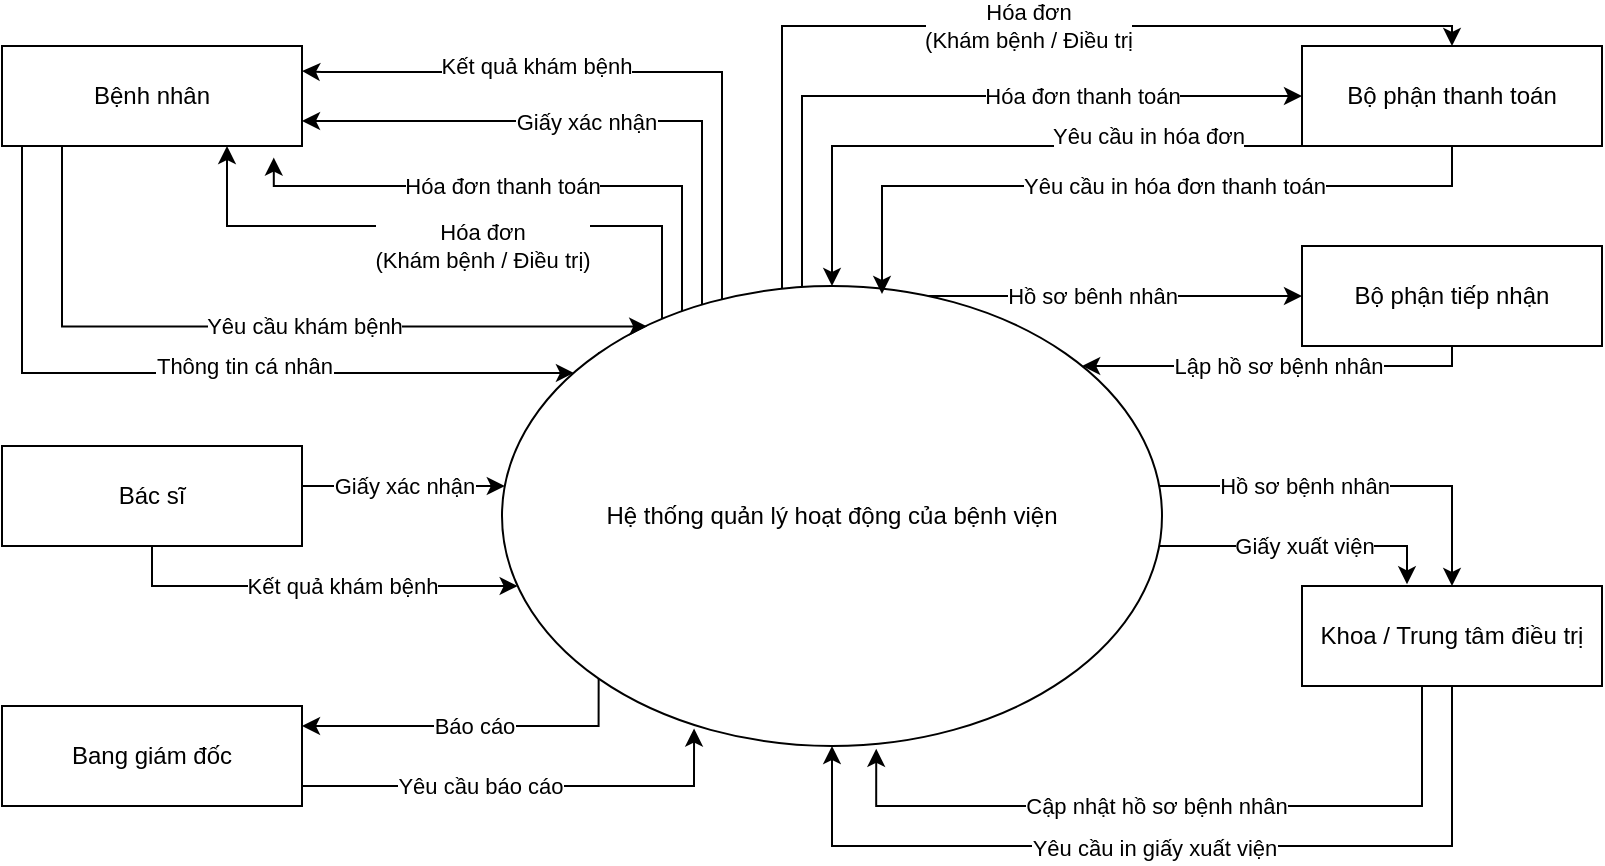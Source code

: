 <mxfile version="13.10.0" type="github">
  <diagram id="k-7xNU-espPo4Ksh-QaM" name="Page-1">
    <mxGraphModel dx="1019" dy="519" grid="1" gridSize="10" guides="1" tooltips="1" connect="1" arrows="1" fold="1" page="1" pageScale="1" pageWidth="850" pageHeight="1100" math="0" shadow="0">
      <root>
        <mxCell id="0" />
        <mxCell id="1" parent="0" />
        <mxCell id="sFPE856OXv_a4uUiH00u-5" style="edgeStyle=orthogonalEdgeStyle;rounded=0;orthogonalLoop=1;jettySize=auto;html=1;exitX=0;exitY=0;exitDx=0;exitDy=0;entryX=1;entryY=0.25;entryDx=0;entryDy=0;" parent="1" source="sFPE856OXv_a4uUiH00u-1" target="sFPE856OXv_a4uUiH00u-2" edge="1">
          <mxGeometry relative="1" as="geometry">
            <Array as="points">
              <mxPoint x="380" y="194" />
              <mxPoint x="380" y="53" />
              <mxPoint x="180" y="53" />
            </Array>
            <mxPoint x="180" y="30" as="targetPoint" />
          </mxGeometry>
        </mxCell>
        <mxCell id="sFPE856OXv_a4uUiH00u-6" value="Kết quả khám bệnh" style="edgeLabel;html=1;align=center;verticalAlign=middle;resizable=0;points=[];" parent="sFPE856OXv_a4uUiH00u-5" vertex="1" connectable="0">
          <mxGeometry x="0.17" y="1" relative="1" as="geometry">
            <mxPoint x="-54.37" y="-4" as="offset" />
          </mxGeometry>
        </mxCell>
        <mxCell id="sFPE856OXv_a4uUiH00u-19" style="edgeStyle=orthogonalEdgeStyle;rounded=0;orthogonalLoop=1;jettySize=auto;html=1;" parent="1" source="sFPE856OXv_a4uUiH00u-1" target="sFPE856OXv_a4uUiH00u-16" edge="1">
          <mxGeometry relative="1" as="geometry">
            <Array as="points">
              <mxPoint x="410" y="30" />
              <mxPoint x="745" y="30" />
            </Array>
          </mxGeometry>
        </mxCell>
        <mxCell id="sFPE856OXv_a4uUiH00u-20" value="Hóa đơn&lt;br&gt;(Khám bệnh / Điều trị" style="edgeLabel;html=1;align=center;verticalAlign=middle;resizable=0;points=[];" parent="sFPE856OXv_a4uUiH00u-19" vertex="1" connectable="0">
          <mxGeometry x="0.204" relative="1" as="geometry">
            <mxPoint x="-32.67" as="offset" />
          </mxGeometry>
        </mxCell>
        <mxCell id="sFPE856OXv_a4uUiH00u-28" style="edgeStyle=orthogonalEdgeStyle;rounded=0;orthogonalLoop=1;jettySize=auto;html=1;" parent="1" source="sFPE856OXv_a4uUiH00u-1" target="sFPE856OXv_a4uUiH00u-23" edge="1">
          <mxGeometry relative="1" as="geometry">
            <Array as="points">
              <mxPoint x="745" y="260" />
            </Array>
          </mxGeometry>
        </mxCell>
        <mxCell id="sFPE856OXv_a4uUiH00u-29" value="Hồ sơ bệnh nhân" style="edgeLabel;html=1;align=center;verticalAlign=middle;resizable=0;points=[];" parent="sFPE856OXv_a4uUiH00u-28" vertex="1" connectable="0">
          <mxGeometry x="0.062" y="-1" relative="1" as="geometry">
            <mxPoint x="-32.59" y="-1.0" as="offset" />
          </mxGeometry>
        </mxCell>
        <mxCell id="dA-d5hdOSbnPZ9TldgSD-1" value="Hóa đơn thanh toán" style="edgeStyle=orthogonalEdgeStyle;rounded=0;orthogonalLoop=1;jettySize=auto;html=1;exitX=0;exitY=0;exitDx=0;exitDy=0;entryX=0.906;entryY=1.116;entryDx=0;entryDy=0;entryPerimeter=0;" edge="1" parent="1" source="sFPE856OXv_a4uUiH00u-1" target="sFPE856OXv_a4uUiH00u-2">
          <mxGeometry x="0.253" relative="1" as="geometry">
            <Array as="points">
              <mxPoint x="360" y="194" />
              <mxPoint x="360" y="110" />
              <mxPoint x="156" y="110" />
            </Array>
            <mxPoint as="offset" />
          </mxGeometry>
        </mxCell>
        <mxCell id="dA-d5hdOSbnPZ9TldgSD-4" value="Báo cáo" style="edgeStyle=orthogonalEdgeStyle;rounded=0;orthogonalLoop=1;jettySize=auto;html=1;exitX=0;exitY=1;exitDx=0;exitDy=0;" edge="1" parent="1" source="sFPE856OXv_a4uUiH00u-1">
          <mxGeometry relative="1" as="geometry">
            <mxPoint x="170" y="380" as="targetPoint" />
            <Array as="points">
              <mxPoint x="318" y="380" />
              <mxPoint x="170" y="380" />
            </Array>
          </mxGeometry>
        </mxCell>
        <mxCell id="dA-d5hdOSbnPZ9TldgSD-5" style="edgeStyle=orthogonalEdgeStyle;rounded=0;orthogonalLoop=1;jettySize=auto;html=1;exitX=0;exitY=0;exitDx=0;exitDy=0;entryX=1;entryY=0.75;entryDx=0;entryDy=0;" edge="1" parent="1" source="sFPE856OXv_a4uUiH00u-1" target="sFPE856OXv_a4uUiH00u-2">
          <mxGeometry relative="1" as="geometry">
            <mxPoint x="210" y="90" as="targetPoint" />
            <Array as="points">
              <mxPoint x="370" y="194" />
              <mxPoint x="370" y="78" />
            </Array>
          </mxGeometry>
        </mxCell>
        <mxCell id="dA-d5hdOSbnPZ9TldgSD-6" value="Giấy xác nhận" style="edgeLabel;html=1;align=center;verticalAlign=middle;resizable=0;points=[];" vertex="1" connectable="0" parent="dA-d5hdOSbnPZ9TldgSD-5">
          <mxGeometry x="0.232" y="2" relative="1" as="geometry">
            <mxPoint y="-2" as="offset" />
          </mxGeometry>
        </mxCell>
        <mxCell id="dA-d5hdOSbnPZ9TldgSD-12" style="edgeStyle=orthogonalEdgeStyle;rounded=0;orthogonalLoop=1;jettySize=auto;html=1;entryX=0;entryY=0.5;entryDx=0;entryDy=0;" edge="1" parent="1" source="sFPE856OXv_a4uUiH00u-1" target="dA-d5hdOSbnPZ9TldgSD-8">
          <mxGeometry relative="1" as="geometry">
            <Array as="points">
              <mxPoint x="500" y="165" />
              <mxPoint x="500" y="165" />
            </Array>
          </mxGeometry>
        </mxCell>
        <mxCell id="dA-d5hdOSbnPZ9TldgSD-13" value="Hồ sơ bênh nhân" style="edgeLabel;html=1;align=center;verticalAlign=middle;resizable=0;points=[];" vertex="1" connectable="0" parent="dA-d5hdOSbnPZ9TldgSD-12">
          <mxGeometry x="-0.319" y="-2" relative="1" as="geometry">
            <mxPoint x="18.32" y="-2.29" as="offset" />
          </mxGeometry>
        </mxCell>
        <mxCell id="dA-d5hdOSbnPZ9TldgSD-21" value="Hóa đơn&lt;br&gt;(Khám bệnh / Điều trị)" style="edgeStyle=orthogonalEdgeStyle;rounded=0;orthogonalLoop=1;jettySize=auto;html=1;exitX=0;exitY=0;exitDx=0;exitDy=0;entryX=0.75;entryY=1;entryDx=0;entryDy=0;" edge="1" parent="1" source="sFPE856OXv_a4uUiH00u-1" target="sFPE856OXv_a4uUiH00u-2">
          <mxGeometry x="0.051" y="10" relative="1" as="geometry">
            <Array as="points">
              <mxPoint x="350" y="194" />
              <mxPoint x="350" y="130" />
              <mxPoint x="133" y="130" />
            </Array>
            <mxPoint as="offset" />
          </mxGeometry>
        </mxCell>
        <mxCell id="dA-d5hdOSbnPZ9TldgSD-23" value="Hóa đơn thanh toán" style="edgeStyle=orthogonalEdgeStyle;rounded=0;orthogonalLoop=1;jettySize=auto;html=1;entryX=0;entryY=0.5;entryDx=0;entryDy=0;" edge="1" parent="1" source="sFPE856OXv_a4uUiH00u-1" target="sFPE856OXv_a4uUiH00u-16">
          <mxGeometry x="0.363" relative="1" as="geometry">
            <Array as="points">
              <mxPoint x="420" y="65" />
            </Array>
            <mxPoint as="offset" />
          </mxGeometry>
        </mxCell>
        <mxCell id="dA-d5hdOSbnPZ9TldgSD-24" style="edgeStyle=orthogonalEdgeStyle;rounded=0;orthogonalLoop=1;jettySize=auto;html=1;entryX=0.35;entryY=-0.017;entryDx=0;entryDy=0;entryPerimeter=0;" edge="1" parent="1" source="sFPE856OXv_a4uUiH00u-1" target="sFPE856OXv_a4uUiH00u-23">
          <mxGeometry relative="1" as="geometry">
            <Array as="points">
              <mxPoint x="723" y="290" />
            </Array>
          </mxGeometry>
        </mxCell>
        <mxCell id="dA-d5hdOSbnPZ9TldgSD-25" value="Giấy xuất viện" style="edgeLabel;html=1;align=center;verticalAlign=middle;resizable=0;points=[];" vertex="1" connectable="0" parent="dA-d5hdOSbnPZ9TldgSD-24">
          <mxGeometry x="-0.421" y="3" relative="1" as="geometry">
            <mxPoint x="30.41" y="3" as="offset" />
          </mxGeometry>
        </mxCell>
        <mxCell id="sFPE856OXv_a4uUiH00u-1" value="Hệ thống quản lý hoạt động của bệnh viện" style="ellipse;whiteSpace=wrap;html=1;" parent="1" vertex="1">
          <mxGeometry x="270" y="160" width="330" height="230" as="geometry" />
        </mxCell>
        <mxCell id="sFPE856OXv_a4uUiH00u-3" style="edgeStyle=orthogonalEdgeStyle;rounded=0;orthogonalLoop=1;jettySize=auto;html=1;exitX=1;exitY=0.5;exitDx=0;exitDy=0;entryX=0.22;entryY=0.088;entryDx=0;entryDy=0;entryPerimeter=0;" parent="1" source="sFPE856OXv_a4uUiH00u-2" target="sFPE856OXv_a4uUiH00u-1" edge="1">
          <mxGeometry relative="1" as="geometry">
            <Array as="points">
              <mxPoint x="50" y="65" />
              <mxPoint x="50" y="180" />
            </Array>
          </mxGeometry>
        </mxCell>
        <mxCell id="sFPE856OXv_a4uUiH00u-4" value="Yêu cầu khám bệnh" style="edgeLabel;html=1;align=center;verticalAlign=middle;resizable=0;points=[];" parent="sFPE856OXv_a4uUiH00u-3" vertex="1" connectable="0">
          <mxGeometry x="-0.093" relative="1" as="geometry">
            <mxPoint x="116.2" y="-0.2" as="offset" />
          </mxGeometry>
        </mxCell>
        <mxCell id="Uu3cXSWZ-y38XWh_DN3V-1" style="edgeStyle=orthogonalEdgeStyle;rounded=0;orthogonalLoop=1;jettySize=auto;html=1;entryX=0.109;entryY=0.189;entryDx=0;entryDy=0;entryPerimeter=0;" parent="1" source="sFPE856OXv_a4uUiH00u-2" target="sFPE856OXv_a4uUiH00u-1" edge="1">
          <mxGeometry relative="1" as="geometry">
            <Array as="points">
              <mxPoint x="30" y="204" />
            </Array>
          </mxGeometry>
        </mxCell>
        <mxCell id="Uu3cXSWZ-y38XWh_DN3V-2" value="Thông tin cá nhân" style="edgeLabel;html=1;align=center;verticalAlign=middle;resizable=0;points=[];" parent="Uu3cXSWZ-y38XWh_DN3V-1" vertex="1" connectable="0">
          <mxGeometry x="-0.372" y="-3" relative="1" as="geometry">
            <mxPoint x="101.5" y="-6.5" as="offset" />
          </mxGeometry>
        </mxCell>
        <mxCell id="sFPE856OXv_a4uUiH00u-2" value="Bệnh nhân" style="rounded=0;whiteSpace=wrap;html=1;" parent="1" vertex="1">
          <mxGeometry x="20" y="40" width="150" height="50" as="geometry" />
        </mxCell>
        <mxCell id="sFPE856OXv_a4uUiH00u-12" style="edgeStyle=orthogonalEdgeStyle;rounded=0;orthogonalLoop=1;jettySize=auto;html=1;exitX=1;exitY=0.5;exitDx=0;exitDy=0;entryX=0.291;entryY=0.962;entryDx=0;entryDy=0;entryPerimeter=0;" parent="1" source="sFPE856OXv_a4uUiH00u-11" target="sFPE856OXv_a4uUiH00u-1" edge="1">
          <mxGeometry relative="1" as="geometry">
            <Array as="points">
              <mxPoint x="160" y="395" />
              <mxPoint x="160" y="410" />
              <mxPoint x="366" y="410" />
            </Array>
          </mxGeometry>
        </mxCell>
        <mxCell id="sFPE856OXv_a4uUiH00u-13" value="Yêu cầu báo cáo" style="edgeLabel;html=1;align=center;verticalAlign=middle;resizable=0;points=[];" parent="sFPE856OXv_a4uUiH00u-12" vertex="1" connectable="0">
          <mxGeometry x="0.092" y="-2" relative="1" as="geometry">
            <mxPoint x="-18" y="-2" as="offset" />
          </mxGeometry>
        </mxCell>
        <mxCell id="sFPE856OXv_a4uUiH00u-11" value="Bang giám đốc" style="rounded=0;whiteSpace=wrap;html=1;" parent="1" vertex="1">
          <mxGeometry x="20" y="370" width="150" height="50" as="geometry" />
        </mxCell>
        <mxCell id="5ua0dnNYADf5xawv8Tkk-1" style="edgeStyle=orthogonalEdgeStyle;rounded=0;orthogonalLoop=1;jettySize=auto;html=1;exitX=0.75;exitY=1;exitDx=0;exitDy=0;" parent="1" source="sFPE856OXv_a4uUiH00u-16" target="sFPE856OXv_a4uUiH00u-1" edge="1">
          <mxGeometry relative="1" as="geometry">
            <mxPoint x="420" y="130" as="targetPoint" />
            <Array as="points">
              <mxPoint x="435" y="90" />
            </Array>
          </mxGeometry>
        </mxCell>
        <mxCell id="5ua0dnNYADf5xawv8Tkk-2" value="Yêu cầu in hóa đơn" style="edgeLabel;html=1;align=center;verticalAlign=middle;resizable=0;points=[];" parent="5ua0dnNYADf5xawv8Tkk-1" vertex="1" connectable="0">
          <mxGeometry x="0.113" y="1" relative="1" as="geometry">
            <mxPoint x="42.5" y="-6" as="offset" />
          </mxGeometry>
        </mxCell>
        <mxCell id="dA-d5hdOSbnPZ9TldgSD-2" style="edgeStyle=orthogonalEdgeStyle;rounded=0;orthogonalLoop=1;jettySize=auto;html=1;" edge="1" parent="1" source="sFPE856OXv_a4uUiH00u-16">
          <mxGeometry relative="1" as="geometry">
            <mxPoint x="460" y="164" as="targetPoint" />
            <Array as="points">
              <mxPoint x="745" y="110" />
              <mxPoint x="460" y="110" />
            </Array>
          </mxGeometry>
        </mxCell>
        <mxCell id="dA-d5hdOSbnPZ9TldgSD-3" value="Yêu cầu in hóa đơn thanh toán" style="edgeLabel;html=1;align=center;verticalAlign=middle;resizable=0;points=[];" vertex="1" connectable="0" parent="dA-d5hdOSbnPZ9TldgSD-2">
          <mxGeometry x="0.02" y="4" relative="1" as="geometry">
            <mxPoint x="24" y="-4" as="offset" />
          </mxGeometry>
        </mxCell>
        <mxCell id="sFPE856OXv_a4uUiH00u-16" value="Bộ phận thanh toán" style="rounded=0;whiteSpace=wrap;html=1;" parent="1" vertex="1">
          <mxGeometry x="670" y="40" width="150" height="50" as="geometry" />
        </mxCell>
        <mxCell id="sFPE856OXv_a4uUiH00u-24" style="edgeStyle=orthogonalEdgeStyle;rounded=0;orthogonalLoop=1;jettySize=auto;html=1;" parent="1" source="sFPE856OXv_a4uUiH00u-23" target="sFPE856OXv_a4uUiH00u-1" edge="1">
          <mxGeometry relative="1" as="geometry">
            <Array as="points">
              <mxPoint x="745" y="440" />
              <mxPoint x="435" y="440" />
            </Array>
          </mxGeometry>
        </mxCell>
        <mxCell id="sFPE856OXv_a4uUiH00u-25" value="Yêu cầu in giấy xuất viện" style="edgeLabel;html=1;align=center;verticalAlign=middle;resizable=0;points=[];" parent="sFPE856OXv_a4uUiH00u-24" vertex="1" connectable="0">
          <mxGeometry x="0.042" y="1" relative="1" as="geometry">
            <mxPoint as="offset" />
          </mxGeometry>
        </mxCell>
        <mxCell id="sFPE856OXv_a4uUiH00u-32" style="edgeStyle=orthogonalEdgeStyle;rounded=0;orthogonalLoop=1;jettySize=auto;html=1;exitX=0.75;exitY=1;exitDx=0;exitDy=0;entryX=0.567;entryY=1.006;entryDx=0;entryDy=0;entryPerimeter=0;" parent="1" source="sFPE856OXv_a4uUiH00u-23" target="sFPE856OXv_a4uUiH00u-1" edge="1">
          <mxGeometry relative="1" as="geometry">
            <mxPoint x="570" y="395" as="targetPoint" />
            <Array as="points">
              <mxPoint x="730" y="360" />
              <mxPoint x="730" y="420" />
              <mxPoint x="457" y="420" />
            </Array>
          </mxGeometry>
        </mxCell>
        <mxCell id="sFPE856OXv_a4uUiH00u-33" value="Cập nhật hồ sơ bệnh nhân" style="edgeLabel;html=1;align=center;verticalAlign=middle;resizable=0;points=[];" parent="sFPE856OXv_a4uUiH00u-32" vertex="1" connectable="0">
          <mxGeometry x="0.098" y="-2" relative="1" as="geometry">
            <mxPoint x="-18.5" y="2" as="offset" />
          </mxGeometry>
        </mxCell>
        <mxCell id="sFPE856OXv_a4uUiH00u-23" value="Khoa / Trung tâm điều trị" style="rounded=0;whiteSpace=wrap;html=1;" parent="1" vertex="1">
          <mxGeometry x="670" y="310" width="150" height="50" as="geometry" />
        </mxCell>
        <mxCell id="Uu3cXSWZ-y38XWh_DN3V-4" value="Giấy xác nhận" style="edgeStyle=orthogonalEdgeStyle;rounded=0;orthogonalLoop=1;jettySize=auto;html=1;" parent="1" source="Uu3cXSWZ-y38XWh_DN3V-3" target="sFPE856OXv_a4uUiH00u-1" edge="1">
          <mxGeometry relative="1" as="geometry">
            <mxPoint x="240" y="240" as="targetPoint" />
            <Array as="points">
              <mxPoint x="250" y="260" />
              <mxPoint x="250" y="260" />
            </Array>
          </mxGeometry>
        </mxCell>
        <mxCell id="Uu3cXSWZ-y38XWh_DN3V-5" value="Kết quả khám bệnh" style="edgeStyle=orthogonalEdgeStyle;rounded=0;orthogonalLoop=1;jettySize=auto;html=1;" parent="1" source="Uu3cXSWZ-y38XWh_DN3V-3" target="sFPE856OXv_a4uUiH00u-1" edge="1">
          <mxGeometry x="0.134" relative="1" as="geometry">
            <Array as="points">
              <mxPoint x="95" y="310" />
            </Array>
            <mxPoint as="offset" />
          </mxGeometry>
        </mxCell>
        <mxCell id="Uu3cXSWZ-y38XWh_DN3V-3" value="Bác sĩ" style="rounded=0;whiteSpace=wrap;html=1;" parent="1" vertex="1">
          <mxGeometry x="20" y="240" width="150" height="50" as="geometry" />
        </mxCell>
        <mxCell id="dA-d5hdOSbnPZ9TldgSD-11" value="Lập hồ sơ bệnh nhân" style="edgeStyle=orthogonalEdgeStyle;rounded=0;orthogonalLoop=1;jettySize=auto;html=1;" edge="1" parent="1" source="dA-d5hdOSbnPZ9TldgSD-8" target="sFPE856OXv_a4uUiH00u-1">
          <mxGeometry relative="1" as="geometry">
            <Array as="points">
              <mxPoint x="745" y="200" />
            </Array>
          </mxGeometry>
        </mxCell>
        <mxCell id="dA-d5hdOSbnPZ9TldgSD-8" value="Bộ phận tiếp nhận" style="rounded=0;whiteSpace=wrap;html=1;" vertex="1" parent="1">
          <mxGeometry x="670" y="140" width="150" height="50" as="geometry" />
        </mxCell>
      </root>
    </mxGraphModel>
  </diagram>
</mxfile>
